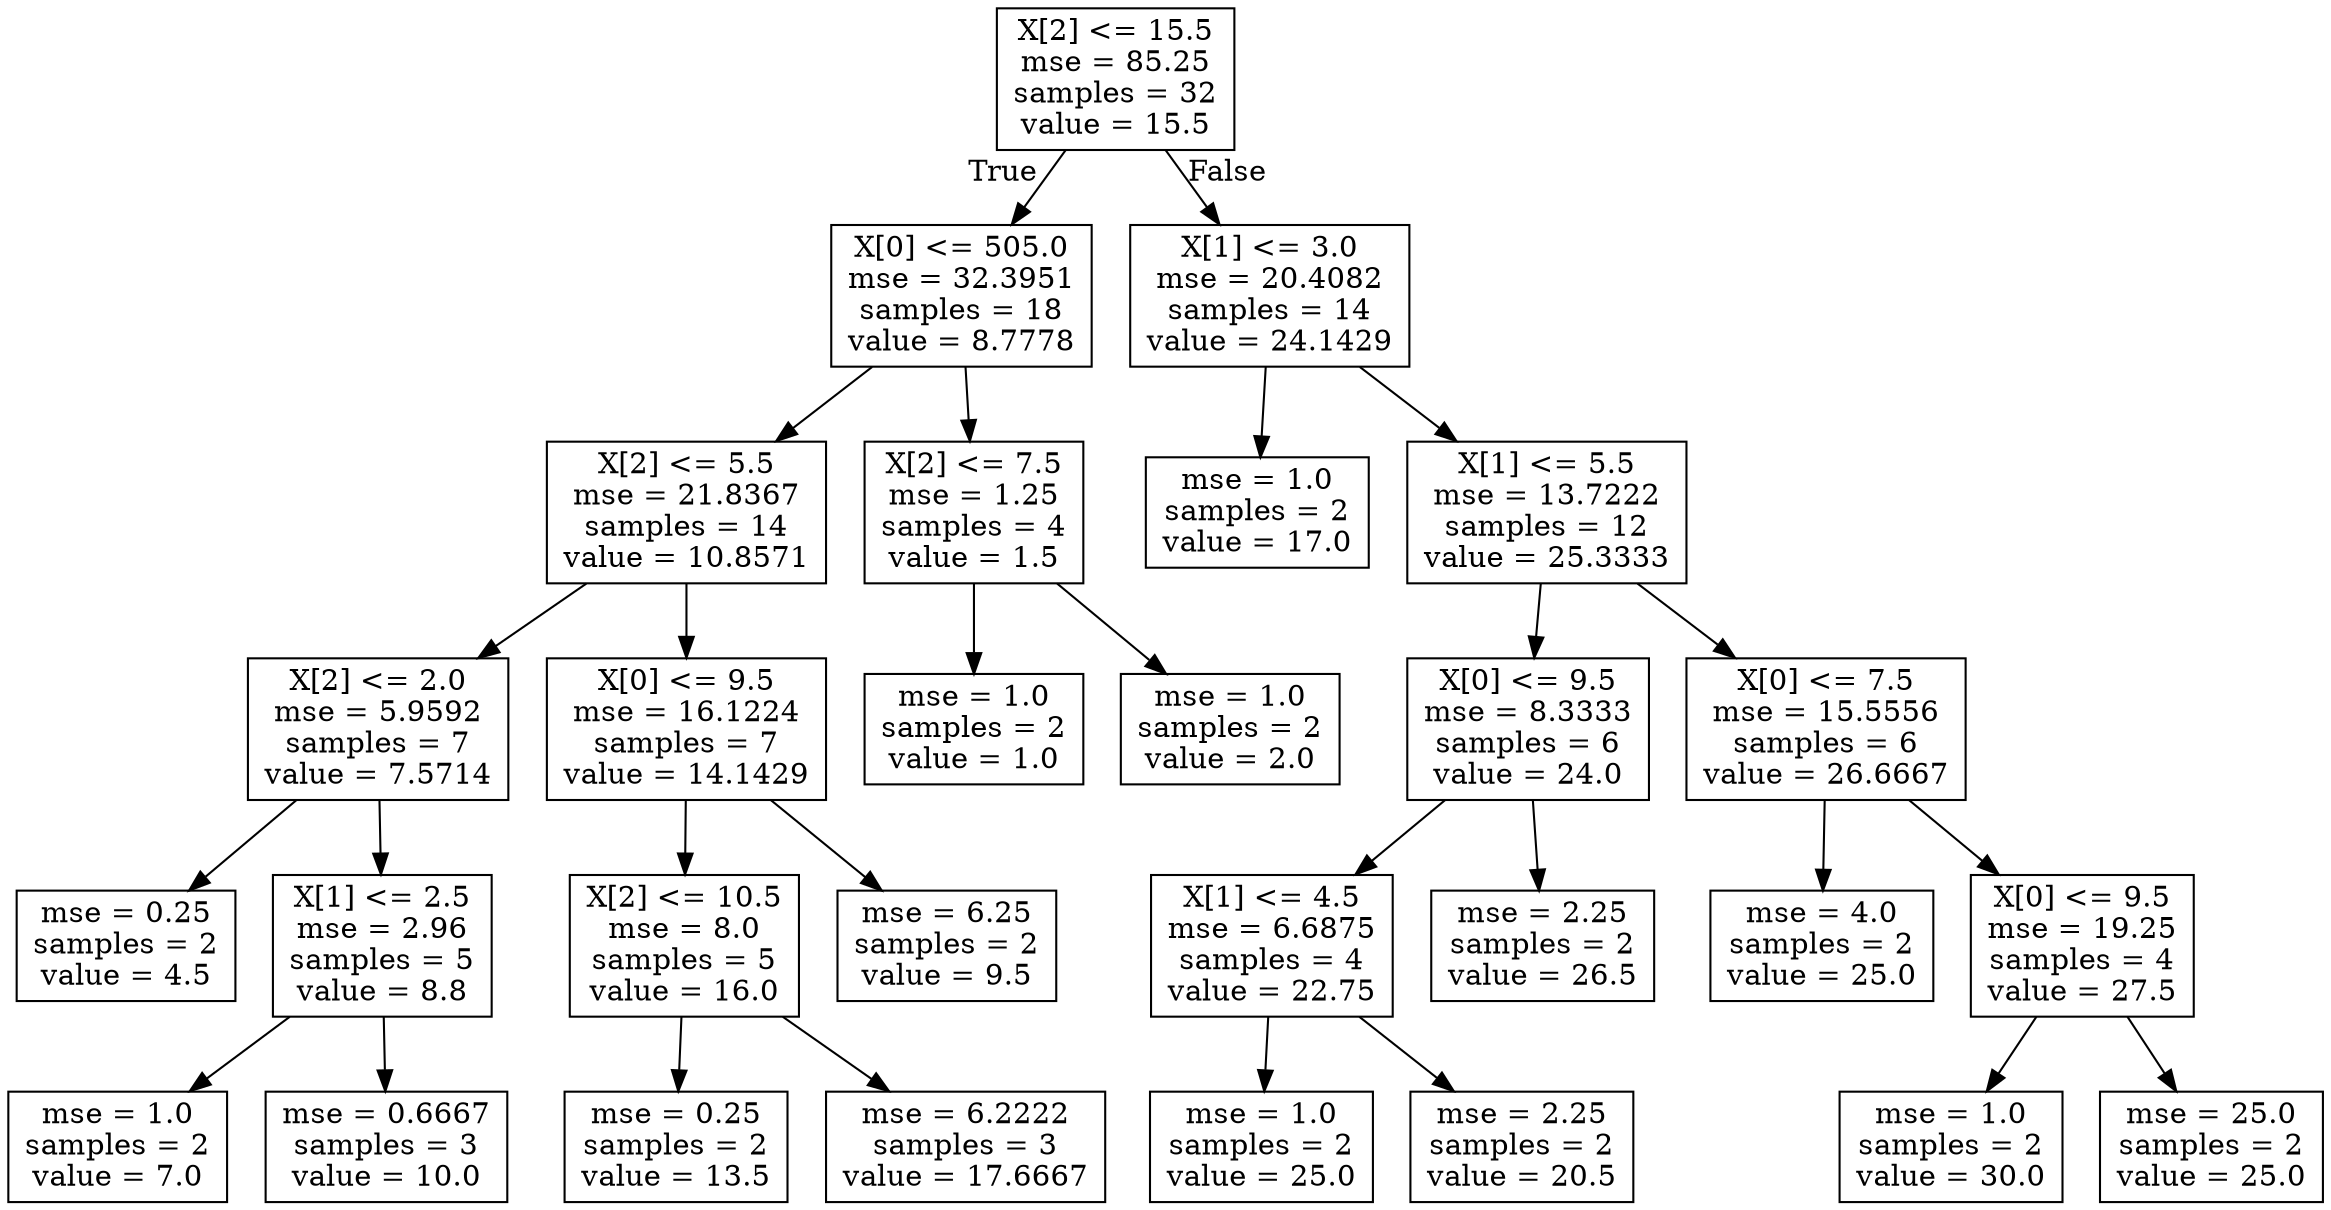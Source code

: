 digraph Tree {
node [shape=box] ;
0 [label="X[2] <= 15.5\nmse = 85.25\nsamples = 32\nvalue = 15.5"] ;
1 [label="X[0] <= 505.0\nmse = 32.3951\nsamples = 18\nvalue = 8.7778"] ;
0 -> 1 [labeldistance=2.5, labelangle=45, headlabel="True"] ;
2 [label="X[2] <= 5.5\nmse = 21.8367\nsamples = 14\nvalue = 10.8571"] ;
1 -> 2 ;
3 [label="X[2] <= 2.0\nmse = 5.9592\nsamples = 7\nvalue = 7.5714"] ;
2 -> 3 ;
4 [label="mse = 0.25\nsamples = 2\nvalue = 4.5"] ;
3 -> 4 ;
5 [label="X[1] <= 2.5\nmse = 2.96\nsamples = 5\nvalue = 8.8"] ;
3 -> 5 ;
6 [label="mse = 1.0\nsamples = 2\nvalue = 7.0"] ;
5 -> 6 ;
7 [label="mse = 0.6667\nsamples = 3\nvalue = 10.0"] ;
5 -> 7 ;
8 [label="X[0] <= 9.5\nmse = 16.1224\nsamples = 7\nvalue = 14.1429"] ;
2 -> 8 ;
9 [label="X[2] <= 10.5\nmse = 8.0\nsamples = 5\nvalue = 16.0"] ;
8 -> 9 ;
10 [label="mse = 0.25\nsamples = 2\nvalue = 13.5"] ;
9 -> 10 ;
11 [label="mse = 6.2222\nsamples = 3\nvalue = 17.6667"] ;
9 -> 11 ;
12 [label="mse = 6.25\nsamples = 2\nvalue = 9.5"] ;
8 -> 12 ;
13 [label="X[2] <= 7.5\nmse = 1.25\nsamples = 4\nvalue = 1.5"] ;
1 -> 13 ;
14 [label="mse = 1.0\nsamples = 2\nvalue = 1.0"] ;
13 -> 14 ;
15 [label="mse = 1.0\nsamples = 2\nvalue = 2.0"] ;
13 -> 15 ;
16 [label="X[1] <= 3.0\nmse = 20.4082\nsamples = 14\nvalue = 24.1429"] ;
0 -> 16 [labeldistance=2.5, labelangle=-45, headlabel="False"] ;
17 [label="mse = 1.0\nsamples = 2\nvalue = 17.0"] ;
16 -> 17 ;
18 [label="X[1] <= 5.5\nmse = 13.7222\nsamples = 12\nvalue = 25.3333"] ;
16 -> 18 ;
19 [label="X[0] <= 9.5\nmse = 8.3333\nsamples = 6\nvalue = 24.0"] ;
18 -> 19 ;
20 [label="X[1] <= 4.5\nmse = 6.6875\nsamples = 4\nvalue = 22.75"] ;
19 -> 20 ;
21 [label="mse = 1.0\nsamples = 2\nvalue = 25.0"] ;
20 -> 21 ;
22 [label="mse = 2.25\nsamples = 2\nvalue = 20.5"] ;
20 -> 22 ;
23 [label="mse = 2.25\nsamples = 2\nvalue = 26.5"] ;
19 -> 23 ;
24 [label="X[0] <= 7.5\nmse = 15.5556\nsamples = 6\nvalue = 26.6667"] ;
18 -> 24 ;
25 [label="mse = 4.0\nsamples = 2\nvalue = 25.0"] ;
24 -> 25 ;
26 [label="X[0] <= 9.5\nmse = 19.25\nsamples = 4\nvalue = 27.5"] ;
24 -> 26 ;
27 [label="mse = 1.0\nsamples = 2\nvalue = 30.0"] ;
26 -> 27 ;
28 [label="mse = 25.0\nsamples = 2\nvalue = 25.0"] ;
26 -> 28 ;
}